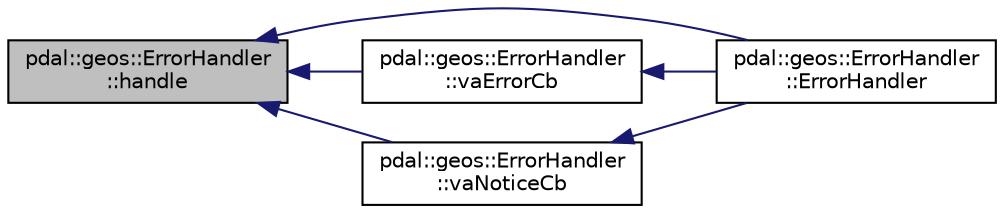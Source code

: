 digraph "pdal::geos::ErrorHandler::handle"
{
  edge [fontname="Helvetica",fontsize="10",labelfontname="Helvetica",labelfontsize="10"];
  node [fontname="Helvetica",fontsize="10",shape=record];
  rankdir="LR";
  Node1 [label="pdal::geos::ErrorHandler\l::handle",height=0.2,width=0.4,color="black", fillcolor="grey75", style="filled", fontcolor="black"];
  Node1 -> Node2 [dir="back",color="midnightblue",fontsize="10",style="solid",fontname="Helvetica"];
  Node2 [label="pdal::geos::ErrorHandler\l::ErrorHandler",height=0.2,width=0.4,color="black", fillcolor="white", style="filled",URL="$classpdal_1_1geos_1_1ErrorHandler.html#a6317a7a181f6c2793eee6a5935d73507"];
  Node1 -> Node3 [dir="back",color="midnightblue",fontsize="10",style="solid",fontname="Helvetica"];
  Node3 [label="pdal::geos::ErrorHandler\l::vaErrorCb",height=0.2,width=0.4,color="black", fillcolor="white", style="filled",URL="$classpdal_1_1geos_1_1ErrorHandler.html#a6750af06600dce4dbd7424e2b52f1cf7"];
  Node3 -> Node2 [dir="back",color="midnightblue",fontsize="10",style="solid",fontname="Helvetica"];
  Node1 -> Node4 [dir="back",color="midnightblue",fontsize="10",style="solid",fontname="Helvetica"];
  Node4 [label="pdal::geos::ErrorHandler\l::vaNoticeCb",height=0.2,width=0.4,color="black", fillcolor="white", style="filled",URL="$classpdal_1_1geos_1_1ErrorHandler.html#ad2b603ddc34d8a888605907d241efc34"];
  Node4 -> Node2 [dir="back",color="midnightblue",fontsize="10",style="solid",fontname="Helvetica"];
}
